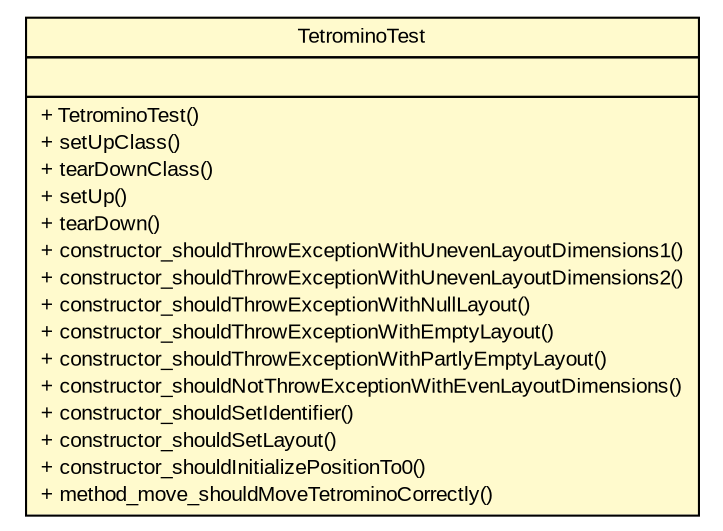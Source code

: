 #!/usr/local/bin/dot
#
# Class diagram 
# Generated by UMLGraph version R5_6 (http://www.umlgraph.org/)
#

digraph G {
	edge [fontname="arial",fontsize=10,labelfontname="arial",labelfontsize=10];
	node [fontname="arial",fontsize=10,shape=plaintext];
	nodesep=0.25;
	ranksep=0.5;
	// com.github.tilastokeskus.matertis.core.TetrominoTest
	c530 [label=<<table title="com.github.tilastokeskus.matertis.core.TetrominoTest" border="0" cellborder="1" cellspacing="0" cellpadding="2" port="p" bgcolor="lemonChiffon" href="./TetrominoTest.html">
		<tr><td><table border="0" cellspacing="0" cellpadding="1">
<tr><td align="center" balign="center"> TetrominoTest </td></tr>
		</table></td></tr>
		<tr><td><table border="0" cellspacing="0" cellpadding="1">
<tr><td align="left" balign="left">  </td></tr>
		</table></td></tr>
		<tr><td><table border="0" cellspacing="0" cellpadding="1">
<tr><td align="left" balign="left"> + TetrominoTest() </td></tr>
<tr><td align="left" balign="left"> + setUpClass() </td></tr>
<tr><td align="left" balign="left"> + tearDownClass() </td></tr>
<tr><td align="left" balign="left"> + setUp() </td></tr>
<tr><td align="left" balign="left"> + tearDown() </td></tr>
<tr><td align="left" balign="left"> + constructor_shouldThrowExceptionWithUnevenLayoutDimensions1() </td></tr>
<tr><td align="left" balign="left"> + constructor_shouldThrowExceptionWithUnevenLayoutDimensions2() </td></tr>
<tr><td align="left" balign="left"> + constructor_shouldThrowExceptionWithNullLayout() </td></tr>
<tr><td align="left" balign="left"> + constructor_shouldThrowExceptionWithEmptyLayout() </td></tr>
<tr><td align="left" balign="left"> + constructor_shouldThrowExceptionWithPartlyEmptyLayout() </td></tr>
<tr><td align="left" balign="left"> + constructor_shouldNotThrowExceptionWithEvenLayoutDimensions() </td></tr>
<tr><td align="left" balign="left"> + constructor_shouldSetIdentifier() </td></tr>
<tr><td align="left" balign="left"> + constructor_shouldSetLayout() </td></tr>
<tr><td align="left" balign="left"> + constructor_shouldInitializePositionTo0() </td></tr>
<tr><td align="left" balign="left"> + method_move_shouldMoveTetrominoCorrectly() </td></tr>
		</table></td></tr>
		</table>>, URL="./TetrominoTest.html", fontname="arial", fontcolor="black", fontsize=10.0];
}

